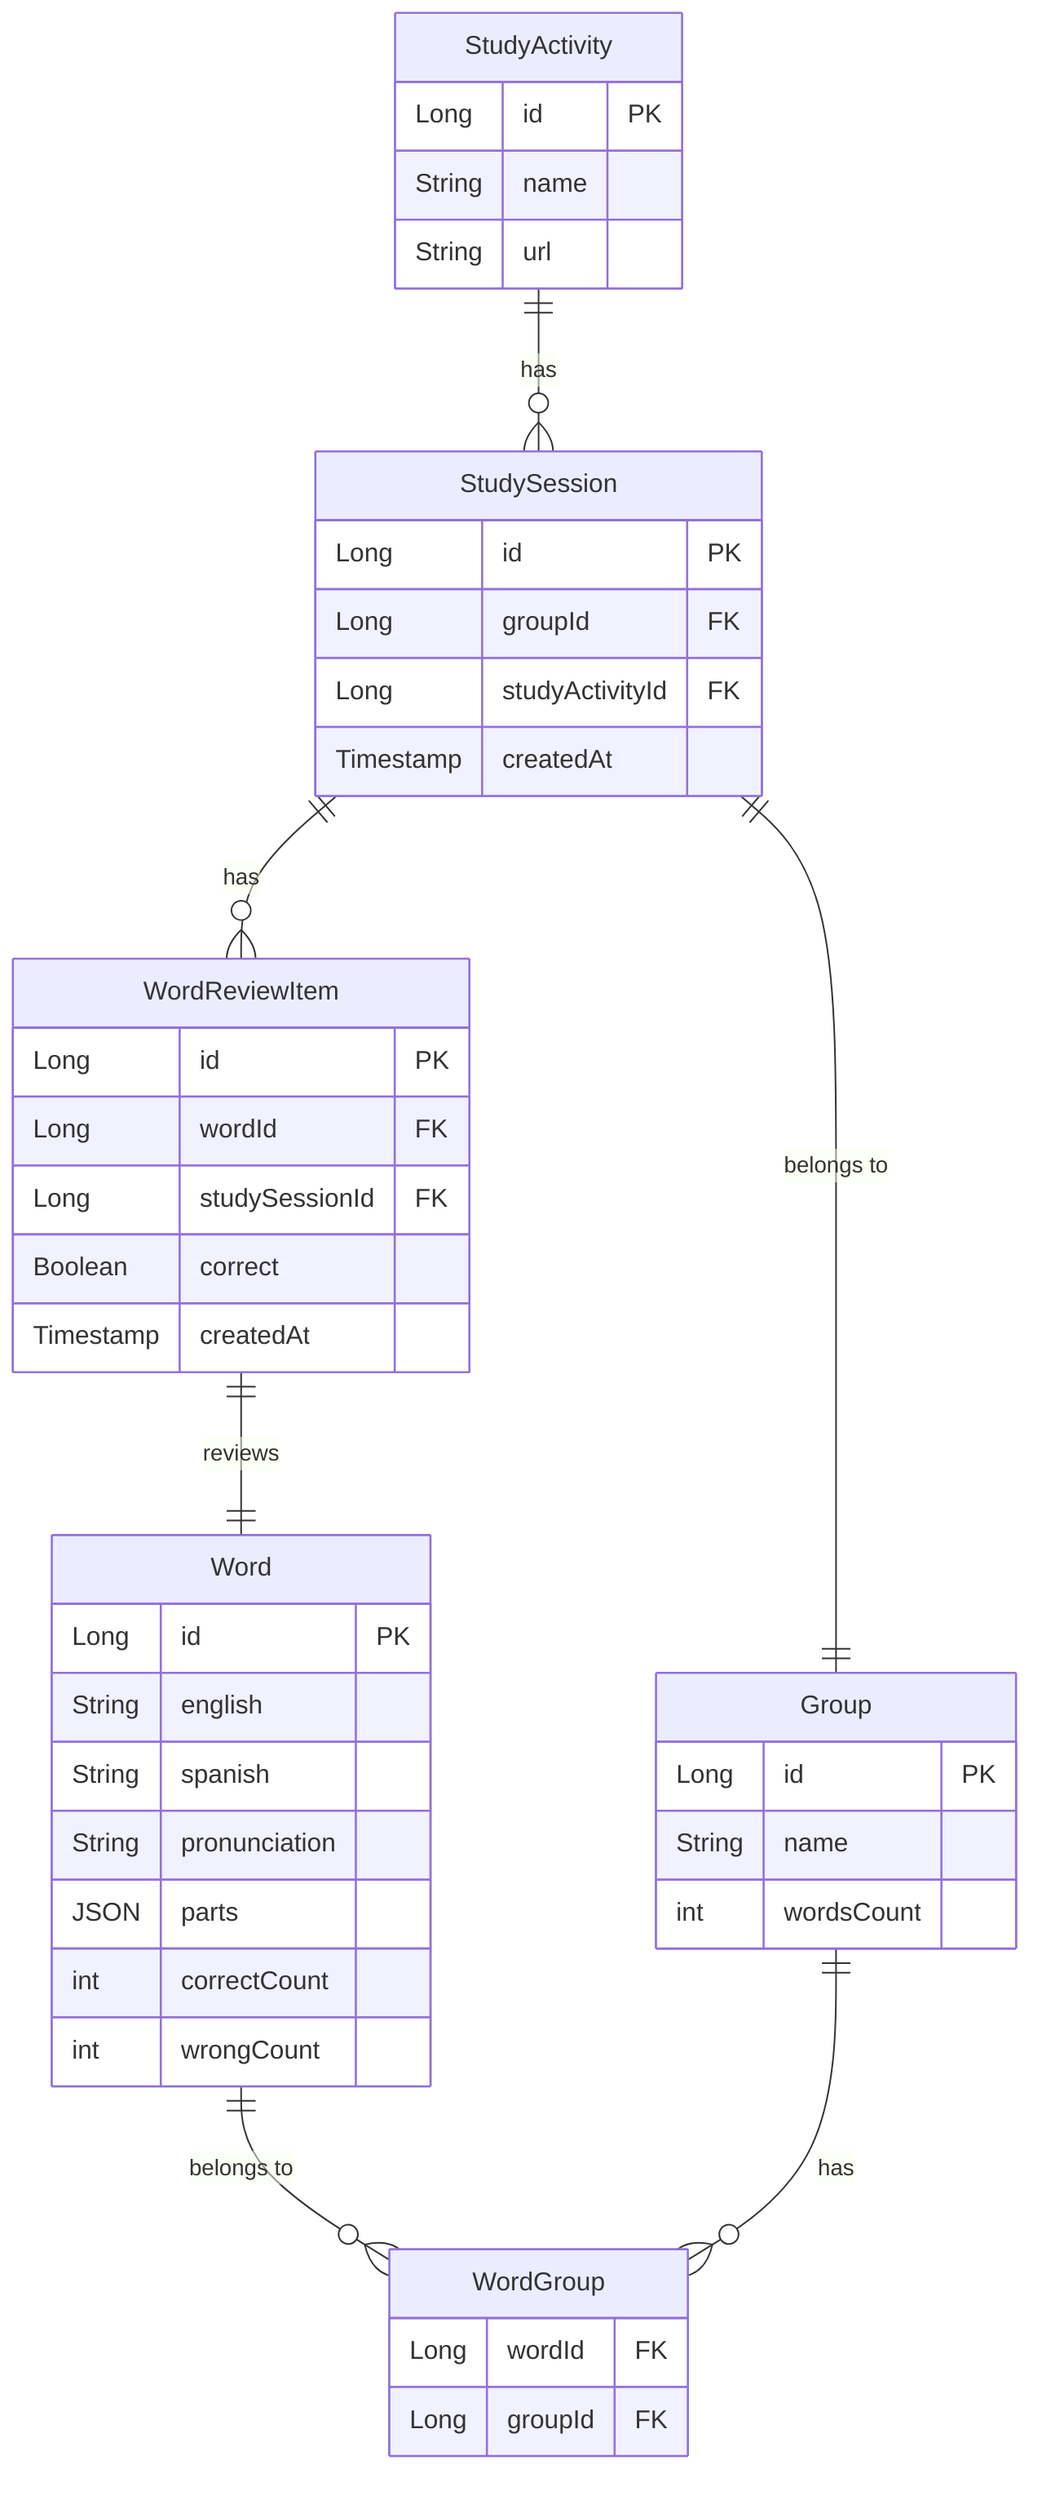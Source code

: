 erDiagram
    Word ||--o{ WordGroup : "belongs to"
    Word {
        Long id PK
        String english
        String spanish
        String pronunciation
        JSON parts
        int correctCount
        int wrongCount
    }

    Group ||--o{ WordGroup : "has"
    Group {
        Long id PK
        String name
        int wordsCount
    }

    WordGroup {
        Long wordId FK
        Long groupId FK
    }

    StudyActivity ||--o{ StudySession : "has"
    StudyActivity {
        Long id PK
        String name
        String url
    }

    StudySession ||--|| Group : "belongs to"
    StudySession ||--o{ WordReviewItem : "has"
    StudySession {
        Long id PK
        Long groupId FK
        Long studyActivityId FK
        Timestamp createdAt
    }

    WordReviewItem ||--|| Word : "reviews"
    WordReviewItem {
        Long id PK
        Long wordId FK
        Long studySessionId FK
        Boolean correct
        Timestamp createdAt
    }